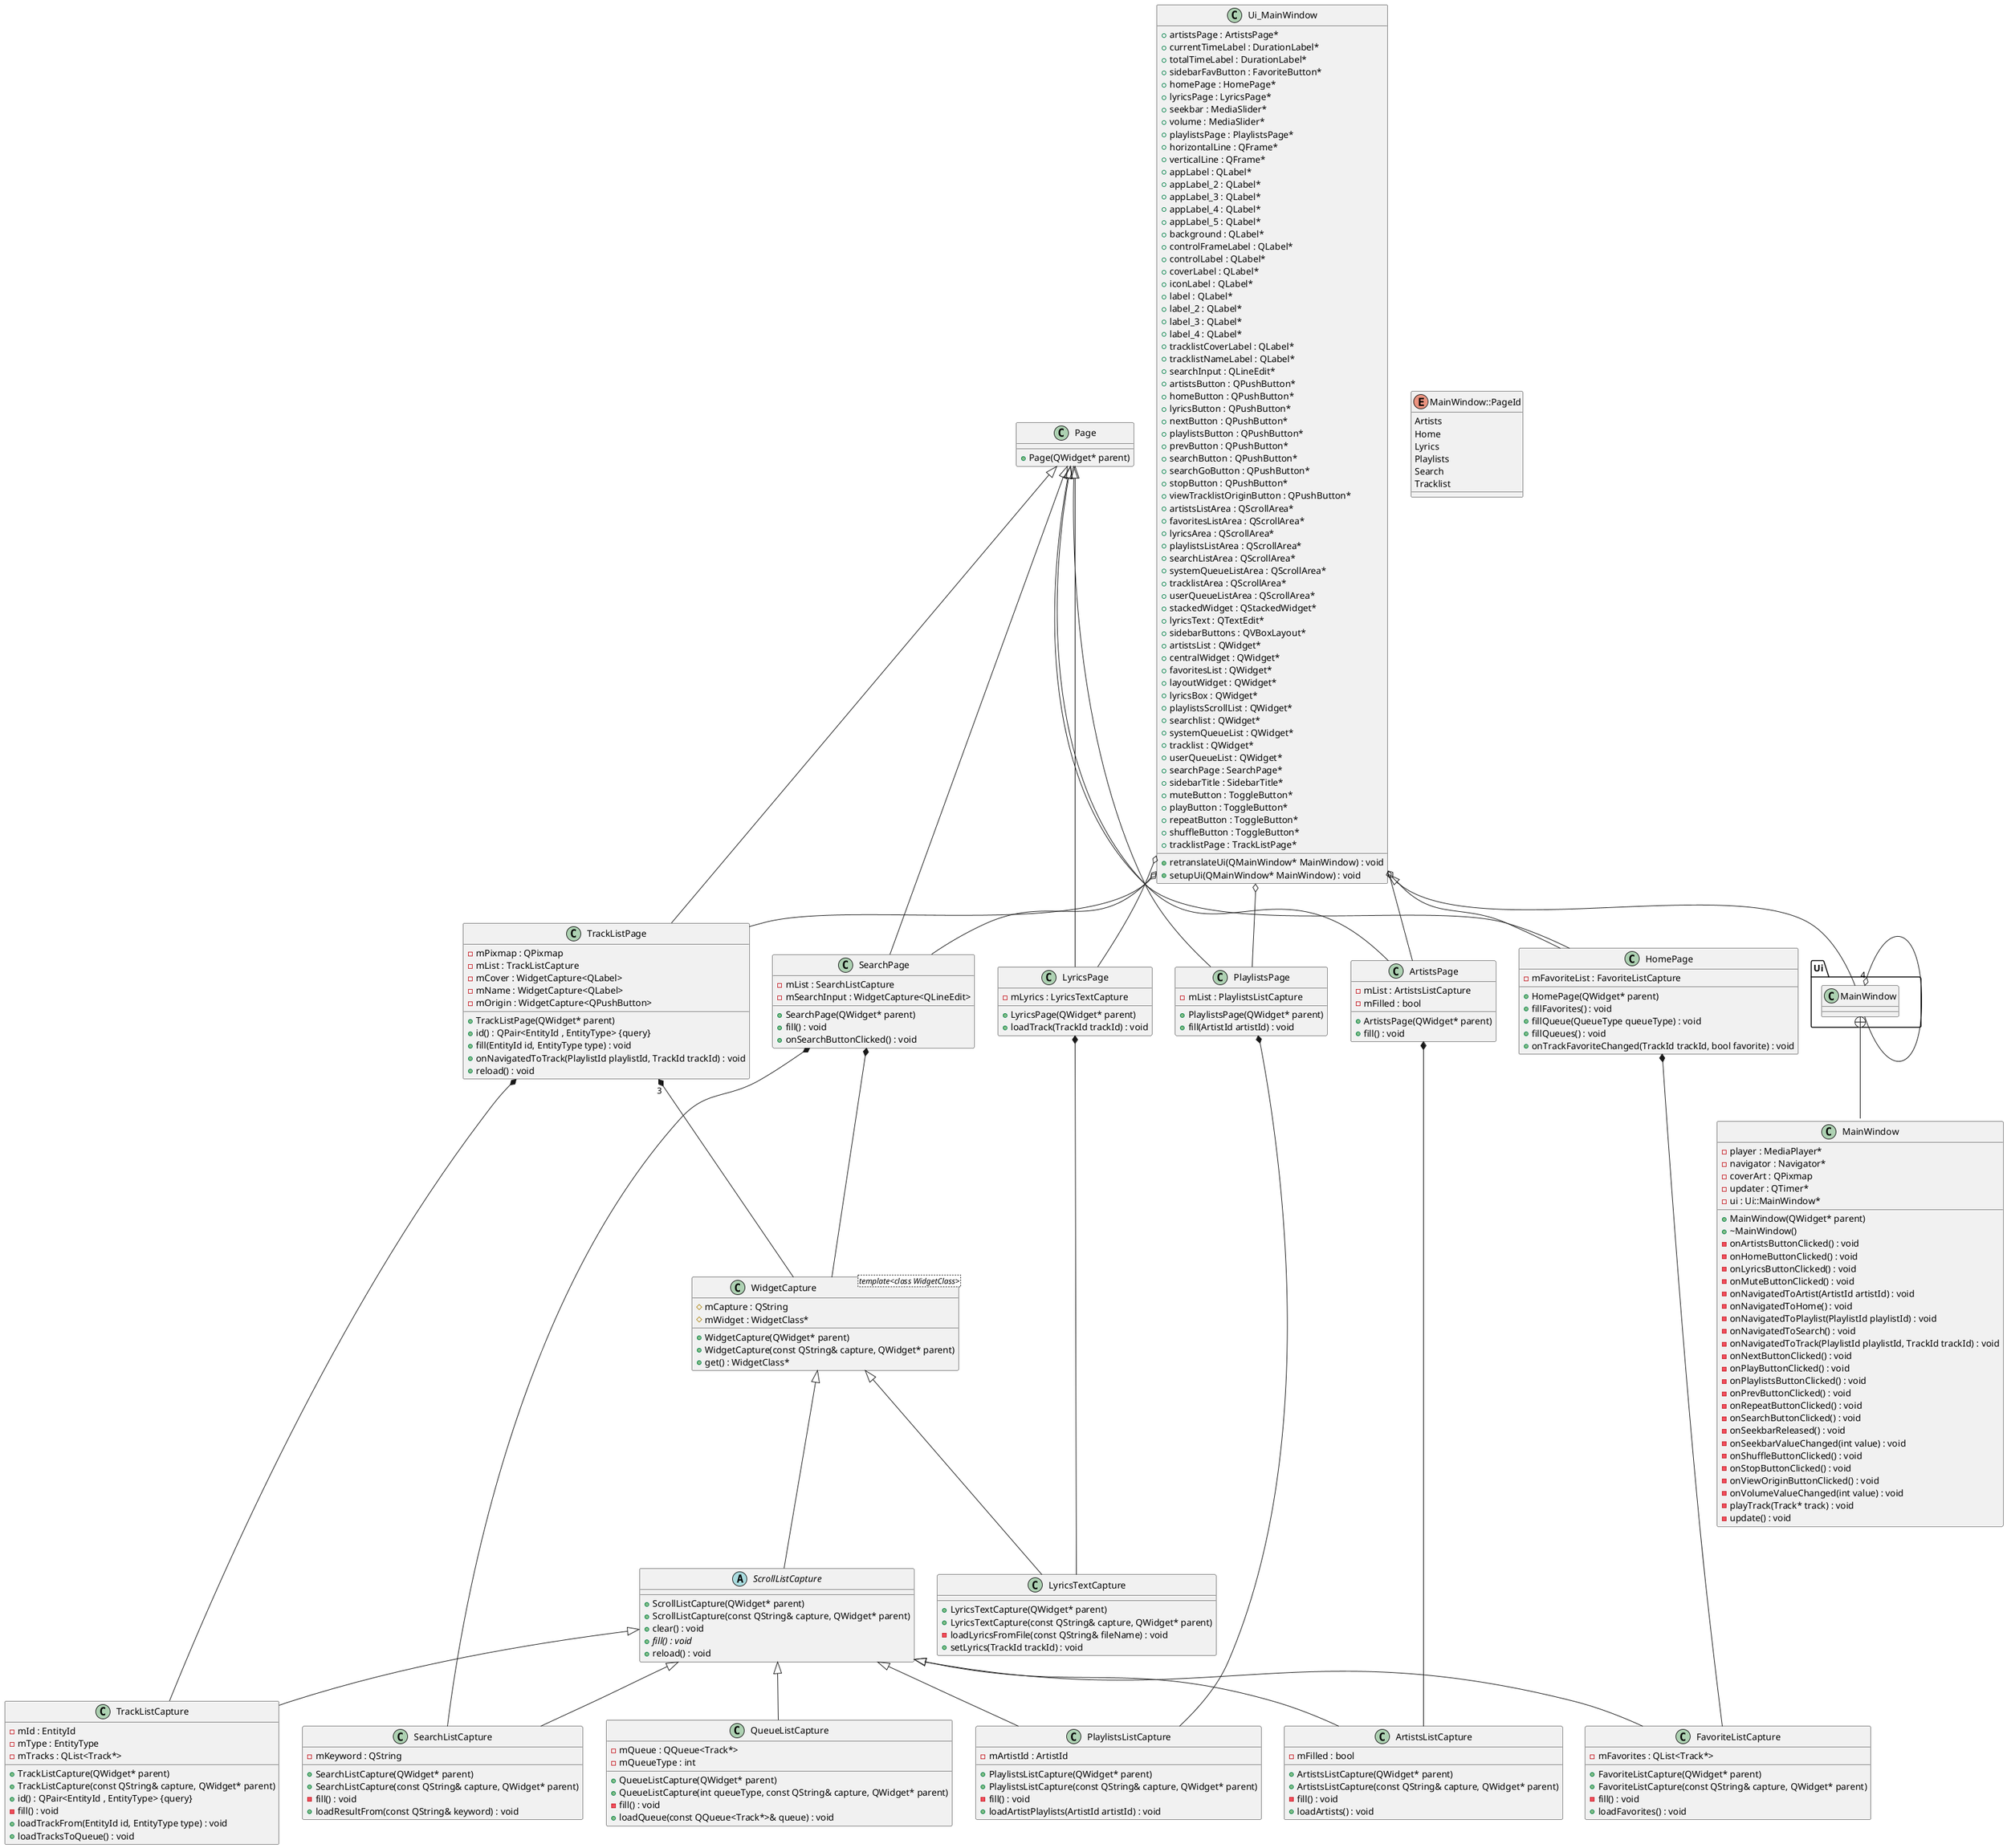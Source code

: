 @startuml





/' Objects '/

class ArtistsListCapture {
	+ArtistsListCapture(QWidget* parent)
	+ArtistsListCapture(const QString& capture, QWidget* parent)
	-mFilled : bool
	-fill() : void
	+loadArtists() : void
}


class ArtistsPage {
	+ArtistsPage(QWidget* parent)
	-mList : ArtistsListCapture
	-mFilled : bool
	+fill() : void
}


class FavoriteListCapture {
	+FavoriteListCapture(QWidget* parent)
	+FavoriteListCapture(const QString& capture, QWidget* parent)
	-mFavorites : QList<Track*>
	-fill() : void
	+loadFavorites() : void
}


class HomePage {
	+HomePage(QWidget* parent)
	-mFavoriteList : FavoriteListCapture
	+fillFavorites() : void
	+fillQueue(QueueType queueType) : void
	+fillQueues() : void
	+onTrackFavoriteChanged(TrackId trackId, bool favorite) : void
}


class LyricsPage {
	+LyricsPage(QWidget* parent)
	-mLyrics : LyricsTextCapture
	+loadTrack(TrackId trackId) : void
}


class LyricsTextCapture {
	+LyricsTextCapture(QWidget* parent)
	+LyricsTextCapture(const QString& capture, QWidget* parent)
	-loadLyricsFromFile(const QString& fileName) : void
	+setLyrics(TrackId trackId) : void
}


class MainWindow {
	+MainWindow(QWidget* parent)
	+~MainWindow()
	-player : MediaPlayer*
	-navigator : Navigator*
	-coverArt : QPixmap
	-updater : QTimer*
	-ui : Ui::MainWindow*
	-onArtistsButtonClicked() : void
	-onHomeButtonClicked() : void
	-onLyricsButtonClicked() : void
	-onMuteButtonClicked() : void
	-onNavigatedToArtist(ArtistId artistId) : void
	-onNavigatedToHome() : void
	-onNavigatedToPlaylist(PlaylistId playlistId) : void
	-onNavigatedToSearch() : void
	-onNavigatedToTrack(PlaylistId playlistId, TrackId trackId) : void
	-onNextButtonClicked() : void
	-onPlayButtonClicked() : void
	-onPlaylistsButtonClicked() : void
	-onPrevButtonClicked() : void
	-onRepeatButtonClicked() : void
	-onSearchButtonClicked() : void
	-onSeekbarReleased() : void
	-onSeekbarValueChanged(int value) : void
	-onShuffleButtonClicked() : void
	-onStopButtonClicked() : void
	-onViewOriginButtonClicked() : void
	-onVolumeValueChanged(int value) : void
	-playTrack(Track* track) : void
	-update() : void
}


class Page {
	+Page(QWidget* parent)
}


class PlaylistsListCapture {
	+PlaylistsListCapture(QWidget* parent)
	+PlaylistsListCapture(const QString& capture, QWidget* parent)
	-mArtistId : ArtistId
	-fill() : void
	+loadArtistPlaylists(ArtistId artistId) : void
}


class PlaylistsPage {
	+PlaylistsPage(QWidget* parent)
	-mList : PlaylistsListCapture
	+fill(ArtistId artistId) : void
}


class QueueListCapture {
	+QueueListCapture(QWidget* parent)
	+QueueListCapture(int queueType, const QString& capture, QWidget* parent)
	-mQueue : QQueue<Track*>
	-mQueueType : int
	-fill() : void
	+loadQueue(const QQueue<Track*>& queue) : void
}


abstract class ScrollListCapture {
	+ScrollListCapture(QWidget* parent)
	+ScrollListCapture(const QString& capture, QWidget* parent)
	+clear() : void
	+{abstract} fill() : void
	+reload() : void
}


class SearchListCapture {
	+SearchListCapture(QWidget* parent)
	+SearchListCapture(const QString& capture, QWidget* parent)
	-mKeyword : QString
	-fill() : void
	+loadResultFrom(const QString& keyword) : void
}


class SearchPage {
	+SearchPage(QWidget* parent)
	-mList : SearchListCapture
	-mSearchInput : WidgetCapture<QLineEdit>
	+fill() : void
	+onSearchButtonClicked() : void
}


class TrackListCapture {
	+TrackListCapture(QWidget* parent)
	+TrackListCapture(const QString& capture, QWidget* parent)
	-mId : EntityId
	-mType : EntityType
	-mTracks : QList<Track*>
	+id() : QPair<EntityId , EntityType> {query}
	-fill() : void
	+loadTrackFrom(EntityId id, EntityType type) : void
	+loadTracksToQueue() : void
}


class TrackListPage {
	+TrackListPage(QWidget* parent)
	+id() : QPair<EntityId , EntityType> {query}
	-mPixmap : QPixmap
	-mList : TrackListCapture
	-mCover : WidgetCapture<QLabel>
	-mName : WidgetCapture<QLabel>
	-mOrigin : WidgetCapture<QPushButton>
	+fill(EntityId id, EntityType type) : void
	+onNavigatedToTrack(PlaylistId playlistId, TrackId trackId) : void
	+reload() : void
}


class Ui_MainWindow {
	+artistsPage : ArtistsPage*
	+currentTimeLabel : DurationLabel*
	+totalTimeLabel : DurationLabel*
	+sidebarFavButton : FavoriteButton*
	+homePage : HomePage*
	+lyricsPage : LyricsPage*
	+seekbar : MediaSlider*
	+volume : MediaSlider*
	+playlistsPage : PlaylistsPage*
	+horizontalLine : QFrame*
	+verticalLine : QFrame*
	+appLabel : QLabel*
	+appLabel_2 : QLabel*
	+appLabel_3 : QLabel*
	+appLabel_4 : QLabel*
	+appLabel_5 : QLabel*
	+background : QLabel*
	+controlFrameLabel : QLabel*
	+controlLabel : QLabel*
	+coverLabel : QLabel*
	+iconLabel : QLabel*
	+label : QLabel*
	+label_2 : QLabel*
	+label_3 : QLabel*
	+label_4 : QLabel*
	+tracklistCoverLabel : QLabel*
	+tracklistNameLabel : QLabel*
	+searchInput : QLineEdit*
	+artistsButton : QPushButton*
	+homeButton : QPushButton*
	+lyricsButton : QPushButton*
	+nextButton : QPushButton*
	+playlistsButton : QPushButton*
	+prevButton : QPushButton*
	+searchButton : QPushButton*
	+searchGoButton : QPushButton*
	+stopButton : QPushButton*
	+viewTracklistOriginButton : QPushButton*
	+artistsListArea : QScrollArea*
	+favoritesListArea : QScrollArea*
	+lyricsArea : QScrollArea*
	+playlistsListArea : QScrollArea*
	+searchListArea : QScrollArea*
	+systemQueueListArea : QScrollArea*
	+tracklistArea : QScrollArea*
	+userQueueListArea : QScrollArea*
	+stackedWidget : QStackedWidget*
	+lyricsText : QTextEdit*
	+sidebarButtons : QVBoxLayout*
	+artistsList : QWidget*
	+centralWidget : QWidget*
	+favoritesList : QWidget*
	+layoutWidget : QWidget*
	+lyricsBox : QWidget*
	+playlistsScrollList : QWidget*
	+searchlist : QWidget*
	+systemQueueList : QWidget*
	+tracklist : QWidget*
	+userQueueList : QWidget*
	+searchPage : SearchPage*
	+sidebarTitle : SidebarTitle*
	+muteButton : ToggleButton*
	+playButton : ToggleButton*
	+repeatButton : ToggleButton*
	+shuffleButton : ToggleButton*
	+tracklistPage : TrackListPage*
	+retranslateUi(QMainWindow* MainWindow) : void
	+setupUi(QMainWindow* MainWindow) : void
}


class WidgetCapture <template<class WidgetClass>> {
	+WidgetCapture(QWidget* parent)
	+WidgetCapture(const QString& capture, QWidget* parent)
	#mCapture : QString
	+get() : WidgetClass*
	#mWidget : WidgetClass*
}


enum MainWindow::PageId {
	Artists
	Home
	Lyrics
	Playlists
	Search
	Tracklist
}


namespace Ui {
	class MainWindow {
	}
}





/' Inheritance relationships '/

.Page <|-- .ArtistsPage


.Page <|-- .HomePage


.Page <|-- .LyricsPage


.Page <|-- .PlaylistsPage


.Page <|-- .SearchPage


.Page <|-- .TrackListPage


.ScrollListCapture <|-- .ArtistsListCapture


.ScrollListCapture <|-- .FavoriteListCapture


.ScrollListCapture <|-- .PlaylistsListCapture


.ScrollListCapture <|-- .QueueListCapture


.ScrollListCapture <|-- .SearchListCapture


.ScrollListCapture <|-- .TrackListCapture


.Ui_MainWindow <|-- Ui.MainWindow


.WidgetCapture <|-- .LyricsTextCapture


.WidgetCapture <|-- .ScrollListCapture





/' Aggregation relationships '/

.ArtistsPage *-- .ArtistsListCapture


.HomePage *-- .FavoriteListCapture


.LyricsPage *-- .LyricsTextCapture


Ui.MainWindow "4" o-- Ui.MainWindow


.PlaylistsPage *-- .PlaylistsListCapture


.SearchPage *-- .SearchListCapture


.SearchPage *-- .WidgetCapture


.TrackListPage *-- .TrackListCapture


.TrackListPage "3" *-- .WidgetCapture


.Ui_MainWindow o-- .ArtistsPage


.Ui_MainWindow o-- .HomePage


.Ui_MainWindow o-- .LyricsPage


.Ui_MainWindow o-- .PlaylistsPage


.Ui_MainWindow o-- .SearchPage


.Ui_MainWindow o-- .TrackListPage






/' Nested objects '/

Ui.MainWindow +-- .MainWindow::PageId




@enduml
